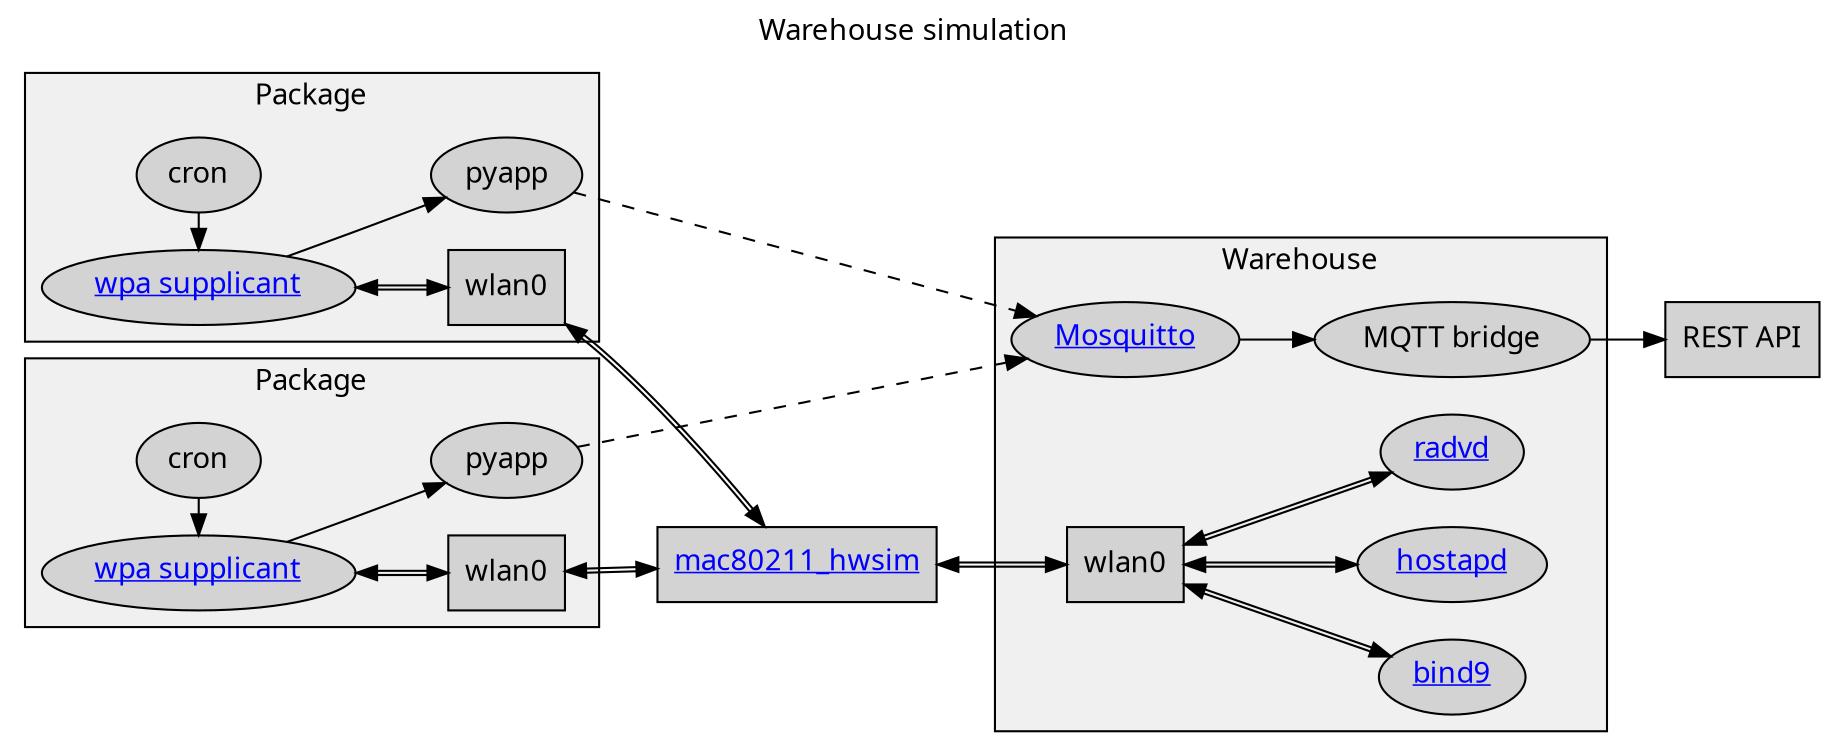// Louis Poidevin - 2023

digraph "Warehouse simulation" {
label="Warehouse simulation"
tooltip=" "
labelloc=t
rankdir=LR
compound=true
fontname="'Roboto', sans-serif"
graph[style=filled fillcolor=grey94]
node [style=filled fontname="'Roboto', sans-serif" tooltip=" "]
edge [fontname="'Roboto', sans-serif" tooltip=" "]

subgraph cluster_warehouse {
label="Warehouse"
mosquitto [
  target="_top"
  URL="https://www.mosquitto.org/"
  label=<<font color='blue'><u>Mosquitto</u></font>>
]
radvd [
  target="_top"
  URL="https://radvd.litech.org/"
  label=<<font color='blue'><u>radvd</u></font>>
]
bind9 [
  target="_top"
  URL="https://www.isc.org/bind/"
  label=<<font color='blue'><u>bind9</u></font>>
]
hostapd [
  target="_top"
  URL="https://w1.fi/hostapd/"
  label=<<font color='blue'><u>hostapd</u></font>>
]
bridge [label="MQTT bridge"]
wlan0 [label="wlan0" shape=box]
}

hwsim0 [
  target="_top"
  URL="https://www.kernel.org/doc/html/latest/networking/mac80211_hwsim/mac80211_hwsim.html"
  label=<<font color='blue'><u>mac80211_hwsim</u></font>>
  shape=box
]

subgraph cluster_package1 {
  label="Package"
  pyapp1 [label="pyapp"]
  cron1 [label="cron"]
  wpa_supplicant1 [
    target="_top"
    URL="https://w1.fi/wpa_supplicant/"
    label=<<font color='blue'><u>wpa supplicant</u></font>>
  ]
  wlan1 [label="wlan0" shape=box]
}

subgraph cluster_package2 {
  label="Package"
  pyapp2 [label="pyapp"]
  cron2 [label="cron"]
  wpa_supplicant2 [
    target="_top"
    URL="https://w1.fi/wpa_supplicant/"
    label=<<font color='blue'><u>wpa supplicant</u></font>>
  ]
  wlan2 [label="wlan0" shape=box]
}


octopus [label="REST API" shape=box]

// Packages process

//hwsim0 -> wlan1 [style=invis]
wlan1 -> hwsim0 [dir=both color="black:black"]
cron1 -> wpa_supplicant1 [constraint=false]
wpa_supplicant1 -> wlan1 [dir=both color="black:black"]
wpa_supplicant1 -> pyapp1
pyapp1 -> mosquitto [style=dashed]

//hwsim0 -> wlan2 [style=invis]
wlan2 -> hwsim0 [dir=both color="black:black"]
cron2 -> wpa_supplicant2 [constraint=false]
wpa_supplicant2 -> wlan2 [dir=both color="black:black"]
wpa_supplicant2 -> pyapp2
pyapp2 -> mosquitto [style=dashed]

hwsim0 -> wlan0 [dir=both color="black:black"]

// Warehouse process

wlan0 -> hostapd [dir=both color="black:black"]
wlan0 -> radvd [dir=both color="black:black"]
wlan0 -> bind9 [dir=both color="black:black"]
mosquitto -> bridge
bridge -> octopus

}
